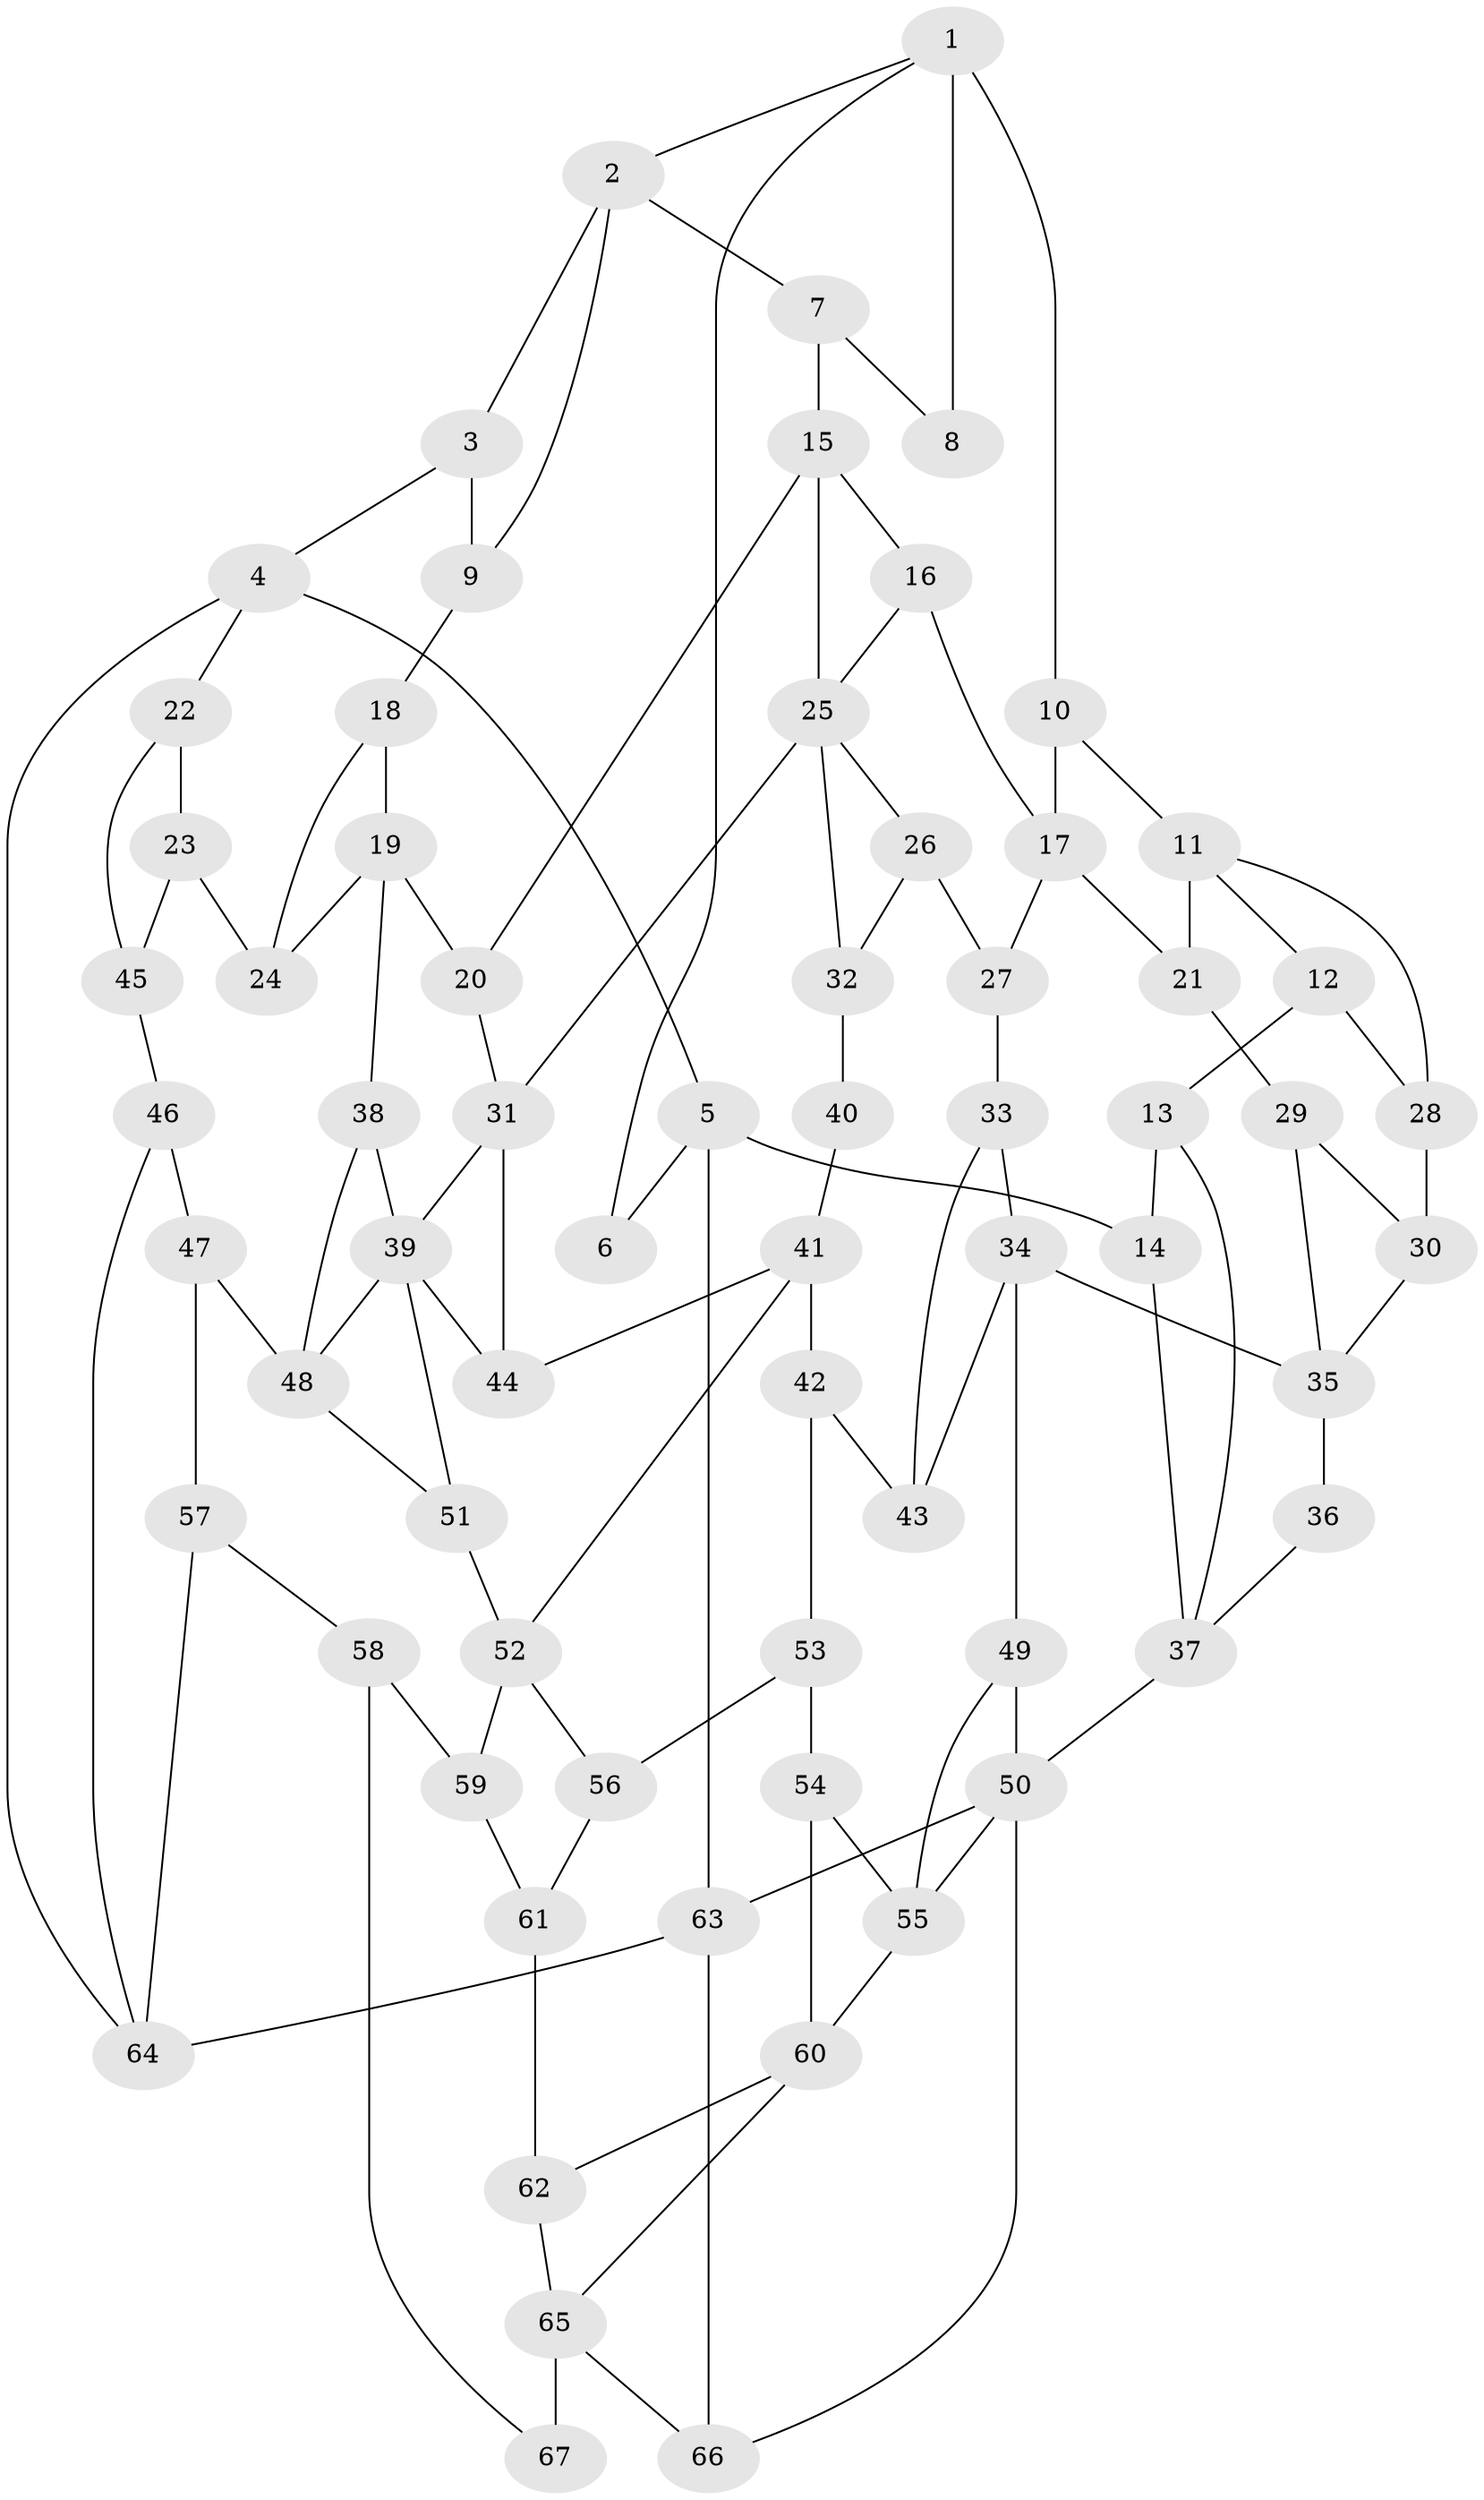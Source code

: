 // original degree distribution, {3: 0.014925373134328358, 4: 0.1791044776119403, 5: 0.6417910447761194, 6: 0.16417910447761194}
// Generated by graph-tools (version 1.1) at 2025/38/03/09/25 02:38:51]
// undirected, 67 vertices, 111 edges
graph export_dot {
graph [start="1"]
  node [color=gray90,style=filled];
  1;
  2;
  3;
  4;
  5;
  6;
  7;
  8;
  9;
  10;
  11;
  12;
  13;
  14;
  15;
  16;
  17;
  18;
  19;
  20;
  21;
  22;
  23;
  24;
  25;
  26;
  27;
  28;
  29;
  30;
  31;
  32;
  33;
  34;
  35;
  36;
  37;
  38;
  39;
  40;
  41;
  42;
  43;
  44;
  45;
  46;
  47;
  48;
  49;
  50;
  51;
  52;
  53;
  54;
  55;
  56;
  57;
  58;
  59;
  60;
  61;
  62;
  63;
  64;
  65;
  66;
  67;
  1 -- 2 [weight=1.0];
  1 -- 6 [weight=1.0];
  1 -- 8 [weight=1.0];
  1 -- 10 [weight=2.0];
  2 -- 3 [weight=1.0];
  2 -- 7 [weight=2.0];
  2 -- 9 [weight=1.0];
  3 -- 4 [weight=1.0];
  3 -- 9 [weight=1.0];
  4 -- 5 [weight=1.0];
  4 -- 22 [weight=1.0];
  4 -- 64 [weight=1.0];
  5 -- 6 [weight=1.0];
  5 -- 14 [weight=1.0];
  5 -- 63 [weight=1.0];
  7 -- 8 [weight=2.0];
  7 -- 15 [weight=2.0];
  9 -- 18 [weight=1.0];
  10 -- 11 [weight=2.0];
  10 -- 17 [weight=2.0];
  11 -- 12 [weight=1.0];
  11 -- 21 [weight=2.0];
  11 -- 28 [weight=1.0];
  12 -- 13 [weight=1.0];
  12 -- 28 [weight=1.0];
  13 -- 14 [weight=1.0];
  13 -- 37 [weight=1.0];
  14 -- 37 [weight=1.0];
  15 -- 16 [weight=1.0];
  15 -- 20 [weight=1.0];
  15 -- 25 [weight=1.0];
  16 -- 17 [weight=1.0];
  16 -- 25 [weight=1.0];
  17 -- 21 [weight=1.0];
  17 -- 27 [weight=1.0];
  18 -- 19 [weight=1.0];
  18 -- 24 [weight=1.0];
  19 -- 20 [weight=2.0];
  19 -- 24 [weight=1.0];
  19 -- 38 [weight=2.0];
  20 -- 31 [weight=1.0];
  21 -- 29 [weight=1.0];
  22 -- 23 [weight=1.0];
  22 -- 45 [weight=1.0];
  23 -- 24 [weight=1.0];
  23 -- 45 [weight=1.0];
  25 -- 26 [weight=1.0];
  25 -- 31 [weight=2.0];
  25 -- 32 [weight=1.0];
  26 -- 27 [weight=1.0];
  26 -- 32 [weight=1.0];
  27 -- 33 [weight=1.0];
  28 -- 30 [weight=1.0];
  29 -- 30 [weight=1.0];
  29 -- 35 [weight=1.0];
  30 -- 35 [weight=1.0];
  31 -- 39 [weight=1.0];
  31 -- 44 [weight=1.0];
  32 -- 40 [weight=1.0];
  33 -- 34 [weight=1.0];
  33 -- 43 [weight=1.0];
  34 -- 35 [weight=2.0];
  34 -- 43 [weight=1.0];
  34 -- 49 [weight=1.0];
  35 -- 36 [weight=2.0];
  36 -- 37 [weight=2.0];
  37 -- 50 [weight=2.0];
  38 -- 39 [weight=2.0];
  38 -- 48 [weight=1.0];
  39 -- 44 [weight=1.0];
  39 -- 48 [weight=1.0];
  39 -- 51 [weight=1.0];
  40 -- 41 [weight=2.0];
  41 -- 42 [weight=1.0];
  41 -- 44 [weight=1.0];
  41 -- 52 [weight=2.0];
  42 -- 43 [weight=1.0];
  42 -- 53 [weight=1.0];
  45 -- 46 [weight=2.0];
  46 -- 47 [weight=3.0];
  46 -- 64 [weight=1.0];
  47 -- 48 [weight=2.0];
  47 -- 57 [weight=1.0];
  48 -- 51 [weight=1.0];
  49 -- 50 [weight=1.0];
  49 -- 55 [weight=1.0];
  50 -- 55 [weight=1.0];
  50 -- 63 [weight=1.0];
  50 -- 66 [weight=1.0];
  51 -- 52 [weight=2.0];
  52 -- 56 [weight=1.0];
  52 -- 59 [weight=1.0];
  53 -- 54 [weight=1.0];
  53 -- 56 [weight=1.0];
  54 -- 55 [weight=1.0];
  54 -- 60 [weight=1.0];
  55 -- 60 [weight=1.0];
  56 -- 61 [weight=1.0];
  57 -- 58 [weight=1.0];
  57 -- 64 [weight=1.0];
  58 -- 59 [weight=1.0];
  58 -- 67 [weight=1.0];
  59 -- 61 [weight=1.0];
  60 -- 62 [weight=1.0];
  60 -- 65 [weight=1.0];
  61 -- 62 [weight=1.0];
  62 -- 65 [weight=1.0];
  63 -- 64 [weight=1.0];
  63 -- 66 [weight=1.0];
  65 -- 66 [weight=1.0];
  65 -- 67 [weight=2.0];
}
